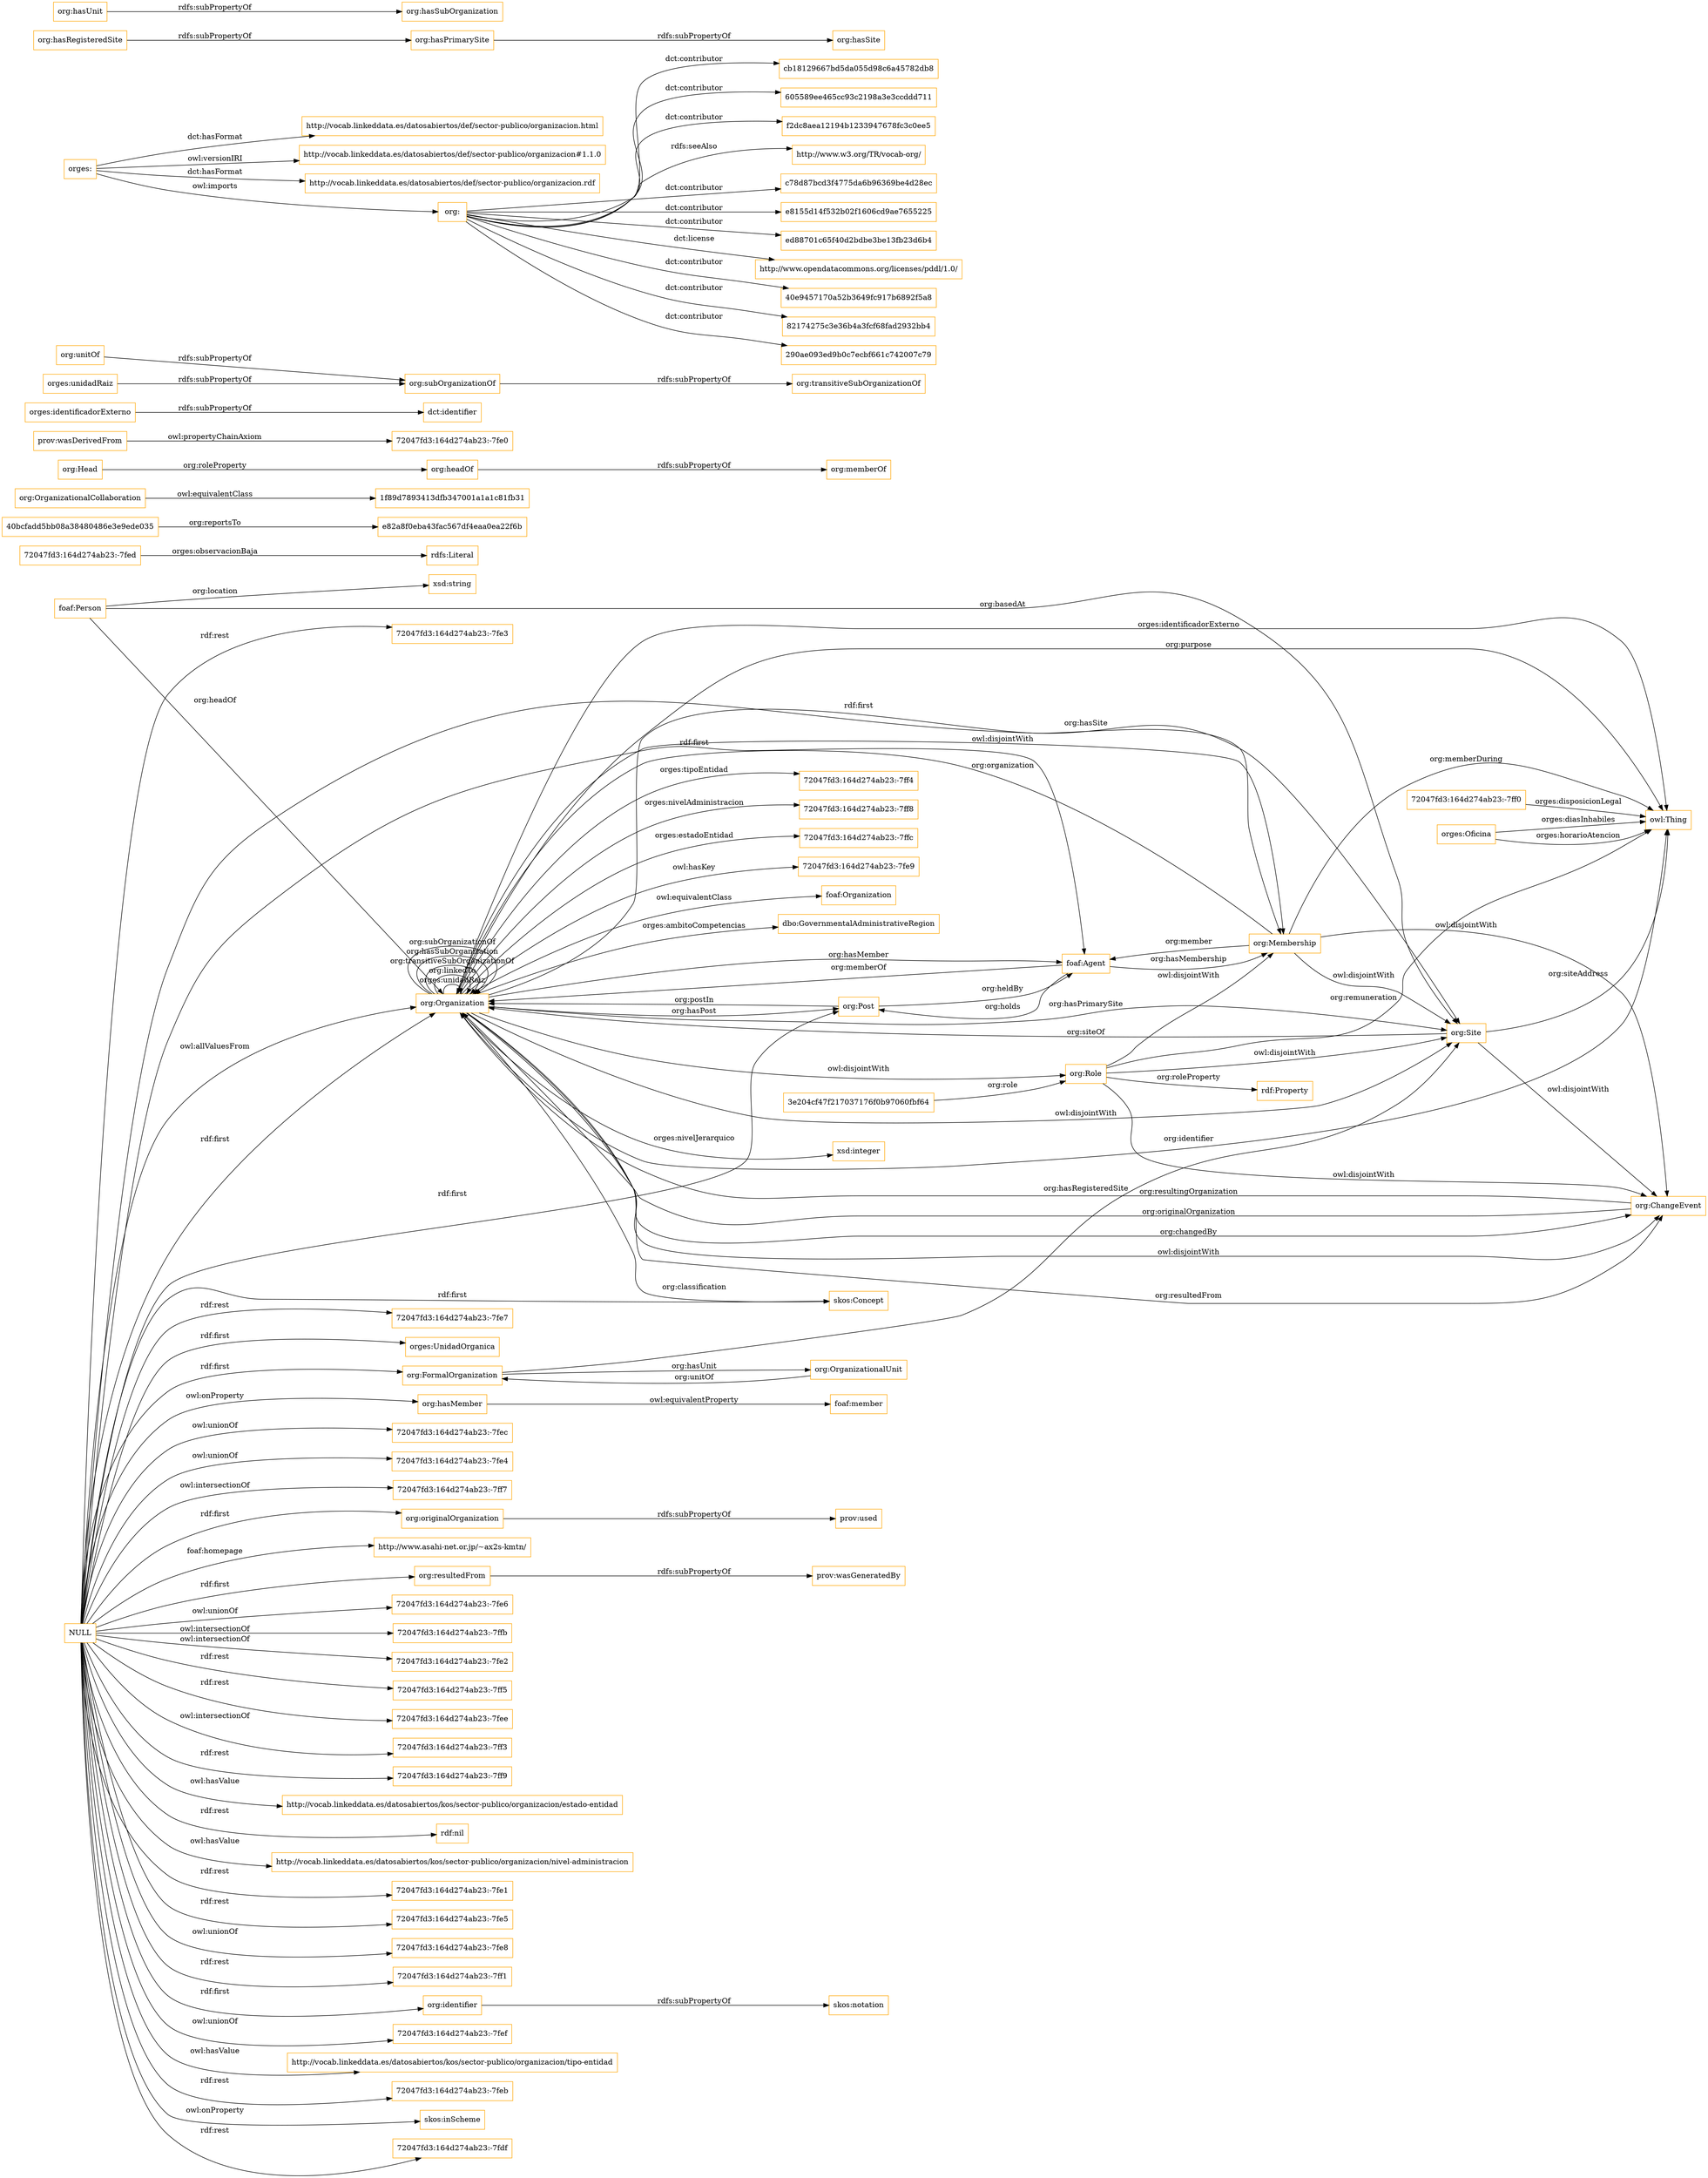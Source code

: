 digraph ar2dtool_diagram { 
rankdir=LR;
size="1501"
node [shape = rectangle, color="orange"]; "dbo:GovernmentalAdministrativeRegion" "72047fd3:164d274ab23:-7ff4" "72047fd3:164d274ab23:-7fed" "72047fd3:164d274ab23:-7ff8" "orges:UnidadOrganica" "72047fd3:164d274ab23:-7ff0" "72047fd3:164d274ab23:-7ffc" "orges:Oficina" "org:Post" "e82a8f0eba43fac567df4eaa0ea22f6b" "org:Site" "org:FormalOrganization" "40bcfadd5bb08a38480486e3e9ede035" "1f89d7893413dfb347001a1a1c81fb31" "org:OrganizationalCollaboration" "3e204cf47f217037176f0b97060fbf64" "org:Organization" "org:Role" "org:OrganizationalUnit" "org:ChangeEvent" "org:Membership" ; /*classes style*/
	"org:Role" -> "org:ChangeEvent" [ label = "owl:disjointWith" ];
	"org:Role" -> "org:Site" [ label = "owl:disjointWith" ];
	"org:Role" -> "org:Membership" [ label = "owl:disjointWith" ];
	"org:headOf" -> "org:memberOf" [ label = "rdfs:subPropertyOf" ];
	"prov:wasDerivedFrom" -> "72047fd3:164d274ab23:-7fe0" [ label = "owl:propertyChainAxiom" ];
	"org:hasMember" -> "foaf:member" [ label = "owl:equivalentProperty" ];
	"org:Membership" -> "org:ChangeEvent" [ label = "owl:disjointWith" ];
	"org:Membership" -> "org:Site" [ label = "owl:disjointWith" ];
	"org:Organization" -> "org:Role" [ label = "owl:disjointWith" ];
	"org:Organization" -> "72047fd3:164d274ab23:-7fe9" [ label = "owl:hasKey" ];
	"org:Organization" -> "org:ChangeEvent" [ label = "owl:disjointWith" ];
	"org:Organization" -> "foaf:Organization" [ label = "owl:equivalentClass" ];
	"org:Organization" -> "org:Membership" [ label = "owl:disjointWith" ];
	"org:Organization" -> "org:Site" [ label = "owl:disjointWith" ];
	"org:originalOrganization" -> "prov:used" [ label = "rdfs:subPropertyOf" ];
	"org:Site" -> "org:ChangeEvent" [ label = "owl:disjointWith" ];
	"orges:identificadorExterno" -> "dct:identifier" [ label = "rdfs:subPropertyOf" ];
	"org:subOrganizationOf" -> "org:transitiveSubOrganizationOf" [ label = "rdfs:subPropertyOf" ];
	"NULL" -> "72047fd3:164d274ab23:-7fec" [ label = "owl:unionOf" ];
	"NULL" -> "72047fd3:164d274ab23:-7fe4" [ label = "owl:unionOf" ];
	"NULL" -> "72047fd3:164d274ab23:-7ff7" [ label = "owl:intersectionOf" ];
	"NULL" -> "skos:Concept" [ label = "rdf:first" ];
	"NULL" -> "http://www.asahi-net.or.jp/~ax2s-kmtn/" [ label = "foaf:homepage" ];
	"NULL" -> "org:Organization" [ label = "owl:allValuesFrom" ];
	"NULL" -> "org:resultedFrom" [ label = "rdf:first" ];
	"NULL" -> "72047fd3:164d274ab23:-7fe6" [ label = "owl:unionOf" ];
	"NULL" -> "72047fd3:164d274ab23:-7ffb" [ label = "owl:intersectionOf" ];
	"NULL" -> "72047fd3:164d274ab23:-7fe2" [ label = "owl:intersectionOf" ];
	"NULL" -> "72047fd3:164d274ab23:-7ff5" [ label = "rdf:rest" ];
	"NULL" -> "org:hasMember" [ label = "owl:onProperty" ];
	"NULL" -> "72047fd3:164d274ab23:-7fee" [ label = "rdf:rest" ];
	"NULL" -> "72047fd3:164d274ab23:-7ff3" [ label = "owl:intersectionOf" ];
	"NULL" -> "foaf:Agent" [ label = "rdf:first" ];
	"NULL" -> "72047fd3:164d274ab23:-7ff9" [ label = "rdf:rest" ];
	"NULL" -> "org:originalOrganization" [ label = "rdf:first" ];
	"NULL" -> "http://vocab.linkeddata.es/datosabiertos/kos/sector-publico/organizacion/estado-entidad" [ label = "owl:hasValue" ];
	"NULL" -> "orges:UnidadOrganica" [ label = "rdf:first" ];
	"NULL" -> "rdf:nil" [ label = "rdf:rest" ];
	"NULL" -> "http://vocab.linkeddata.es/datosabiertos/kos/sector-publico/organizacion/nivel-administracion" [ label = "owl:hasValue" ];
	"NULL" -> "72047fd3:164d274ab23:-7fe1" [ label = "rdf:rest" ];
	"NULL" -> "72047fd3:164d274ab23:-7fe5" [ label = "rdf:rest" ];
	"NULL" -> "72047fd3:164d274ab23:-7fe8" [ label = "owl:unionOf" ];
	"NULL" -> "72047fd3:164d274ab23:-7ff1" [ label = "rdf:rest" ];
	"NULL" -> "org:identifier" [ label = "rdf:first" ];
	"NULL" -> "org:Post" [ label = "rdf:first" ];
	"NULL" -> "72047fd3:164d274ab23:-7fef" [ label = "owl:unionOf" ];
	"NULL" -> "http://vocab.linkeddata.es/datosabiertos/kos/sector-publico/organizacion/tipo-entidad" [ label = "owl:hasValue" ];
	"NULL" -> "org:Membership" [ label = "rdf:first" ];
	"NULL" -> "72047fd3:164d274ab23:-7feb" [ label = "rdf:rest" ];
	"NULL" -> "skos:inScheme" [ label = "owl:onProperty" ];
	"NULL" -> "72047fd3:164d274ab23:-7fdf" [ label = "rdf:rest" ];
	"NULL" -> "org:FormalOrganization" [ label = "rdf:first" ];
	"NULL" -> "72047fd3:164d274ab23:-7fe3" [ label = "rdf:rest" ];
	"NULL" -> "org:Organization" [ label = "rdf:first" ];
	"NULL" -> "72047fd3:164d274ab23:-7fe7" [ label = "rdf:rest" ];
	"orges:" -> "http://vocab.linkeddata.es/datosabiertos/def/sector-publico/organizacion.html" [ label = "dct:hasFormat" ];
	"orges:" -> "http://vocab.linkeddata.es/datosabiertos/def/sector-publico/organizacion#1.1.0" [ label = "owl:versionIRI" ];
	"orges:" -> "http://vocab.linkeddata.es/datosabiertos/def/sector-publico/organizacion.rdf" [ label = "dct:hasFormat" ];
	"orges:" -> "org:" [ label = "owl:imports" ];
	"org:resultedFrom" -> "prov:wasGeneratedBy" [ label = "rdfs:subPropertyOf" ];
	"org:Head" -> "org:headOf" [ label = "org:roleProperty" ];
	"org:" -> "cb18129667bd5da055d98c6a45782db8" [ label = "dct:contributor" ];
	"org:" -> "605589ee465cc93c2198a3e3ccddd711" [ label = "dct:contributor" ];
	"org:" -> "f2dc8aea12194b1233947678fc3c0ee5" [ label = "dct:contributor" ];
	"org:" -> "http://www.w3.org/TR/vocab-org/" [ label = "rdfs:seeAlso" ];
	"org:" -> "c78d87bcd3f4775da6b96369be4d28ec" [ label = "dct:contributor" ];
	"org:" -> "e8155d14f532b02f1606cd9ae7655225" [ label = "dct:contributor" ];
	"org:" -> "ed88701c65f40d2bdbe3be13fb23d6b4" [ label = "dct:contributor" ];
	"org:" -> "http://www.opendatacommons.org/licenses/pddl/1.0/" [ label = "dct:license" ];
	"org:" -> "40e9457170a52b3649fc917b6892f5a8" [ label = "dct:contributor" ];
	"org:" -> "82174275c3e36b4a3fcf68fad2932bb4" [ label = "dct:contributor" ];
	"org:" -> "290ae093ed9b0c7ecbf661c742007c79" [ label = "dct:contributor" ];
	"org:OrganizationalCollaboration" -> "1f89d7893413dfb347001a1a1c81fb31" [ label = "owl:equivalentClass" ];
	"org:hasRegisteredSite" -> "org:hasPrimarySite" [ label = "rdfs:subPropertyOf" ];
	"org:hasPrimarySite" -> "org:hasSite" [ label = "rdfs:subPropertyOf" ];
	"org:unitOf" -> "org:subOrganizationOf" [ label = "rdfs:subPropertyOf" ];
	"org:identifier" -> "skos:notation" [ label = "rdfs:subPropertyOf" ];
	"orges:unidadRaiz" -> "org:subOrganizationOf" [ label = "rdfs:subPropertyOf" ];
	"org:hasUnit" -> "org:hasSubOrganization" [ label = "rdfs:subPropertyOf" ];
	"org:Organization" -> "org:Organization" [ label = "orges:unidadRaiz" ];
	"org:FormalOrganization" -> "org:Site" [ label = "org:hasRegisteredSite" ];
	"72047fd3:164d274ab23:-7ff0" -> "owl:Thing" [ label = "orges:disposicionLegal" ];
	"org:Post" -> "org:Organization" [ label = "org:postIn" ];
	"org:Site" -> "owl:Thing" [ label = "org:siteAddress" ];
	"org:FormalOrganization" -> "org:OrganizationalUnit" [ label = "org:hasUnit" ];
	"org:Organization" -> "org:Site" [ label = "org:hasSite" ];
	"org:ChangeEvent" -> "org:Organization" [ label = "org:resultingOrganization" ];
	"40bcfadd5bb08a38480486e3e9ede035" -> "e82a8f0eba43fac567df4eaa0ea22f6b" [ label = "org:reportsTo" ];
	"foaf:Agent" -> "org:Organization" [ label = "org:memberOf" ];
	"org:Organization" -> "owl:Thing" [ label = "org:identifier" ];
	"org:Organization" -> "skos:Concept" [ label = "org:classification" ];
	"foaf:Person" -> "org:Organization" [ label = "org:headOf" ];
	"foaf:Agent" -> "org:Membership" [ label = "org:hasMembership" ];
	"org:Organization" -> "org:Post" [ label = "org:hasPost" ];
	"org:Membership" -> "org:Organization" [ label = "org:organization" ];
	"org:Organization" -> "xsd:integer" [ label = "orges:nivelJerarquico" ];
	"org:ChangeEvent" -> "org:Organization" [ label = "org:originalOrganization" ];
	"org:Organization" -> "org:ChangeEvent" [ label = "org:resultedFrom" ];
	"orges:Oficina" -> "owl:Thing" [ label = "orges:horarioAtencion" ];
	"org:Membership" -> "owl:Thing" [ label = "org:memberDuring" ];
	"3e204cf47f217037176f0b97060fbf64" -> "org:Role" [ label = "org:role" ];
	"org:Organization" -> "72047fd3:164d274ab23:-7ff8" [ label = "orges:nivelAdministracion" ];
	"org:Organization" -> "72047fd3:164d274ab23:-7ff4" [ label = "orges:tipoEntidad" ];
	"org:Organization" -> "org:Site" [ label = "org:hasPrimarySite" ];
	"org:Organization" -> "org:Organization" [ label = "org:linkedTo" ];
	"org:Site" -> "org:Organization" [ label = "org:siteOf" ];
	"org:Organization" -> "foaf:Agent" [ label = "org:hasMember" ];
	"org:Organization" -> "org:Organization" [ label = "org:transitiveSubOrganizationOf" ];
	"72047fd3:164d274ab23:-7fed" -> "rdfs:Literal" [ label = "orges:observacionBaja" ];
	"org:Membership" -> "foaf:Agent" [ label = "org:member" ];
	"orges:Oficina" -> "owl:Thing" [ label = "orges:diasInhabiles" ];
	"org:Organization" -> "org:Organization" [ label = "org:hasSubOrganization" ];
	"org:Organization" -> "owl:Thing" [ label = "orges:identificadorExterno" ];
	"foaf:Person" -> "xsd:string" [ label = "org:location" ];
	"org:Organization" -> "dbo:GovernmentalAdministrativeRegion" [ label = "orges:ambitoCompetencias" ];
	"foaf:Person" -> "org:Site" [ label = "org:basedAt" ];
	"org:Role" -> "owl:Thing" [ label = "org:remuneration" ];
	"org:Organization" -> "org:ChangeEvent" [ label = "org:changedBy" ];
	"org:OrganizationalUnit" -> "org:FormalOrganization" [ label = "org:unitOf" ];
	"org:Post" -> "foaf:Agent" [ label = "org:heldBy" ];
	"org:Role" -> "rdf:Property" [ label = "org:roleProperty" ];
	"org:Organization" -> "owl:Thing" [ label = "org:purpose" ];
	"org:Organization" -> "72047fd3:164d274ab23:-7ffc" [ label = "orges:estadoEntidad" ];
	"foaf:Agent" -> "org:Post" [ label = "org:holds" ];
	"org:Organization" -> "org:Organization" [ label = "org:subOrganizationOf" ];

}
